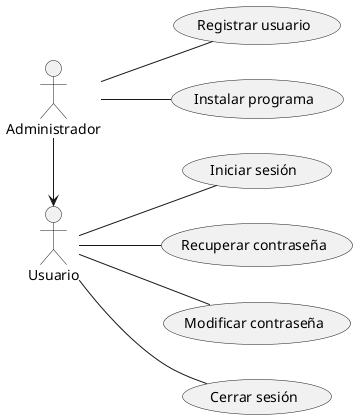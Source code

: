 @startuml
left to right direction
actor "Usuario" as usuario
actor "Administrador" as administrador

usecase "Iniciar sesión" as UC1
usecase "Recuperar contraseña" as UC2
usecase "Modificar contraseña" as UC3
usecase "Cerrar sesión" as UC4

usecase "Registrar usuario" as UC5
usecase "Instalar programa" as UC6

usuario -- UC1
usuario -- UC2
usuario --UC3
usuario -- UC4

administrador -- UC5
administrador -- UC6

administrador -right->usuario


@enduml